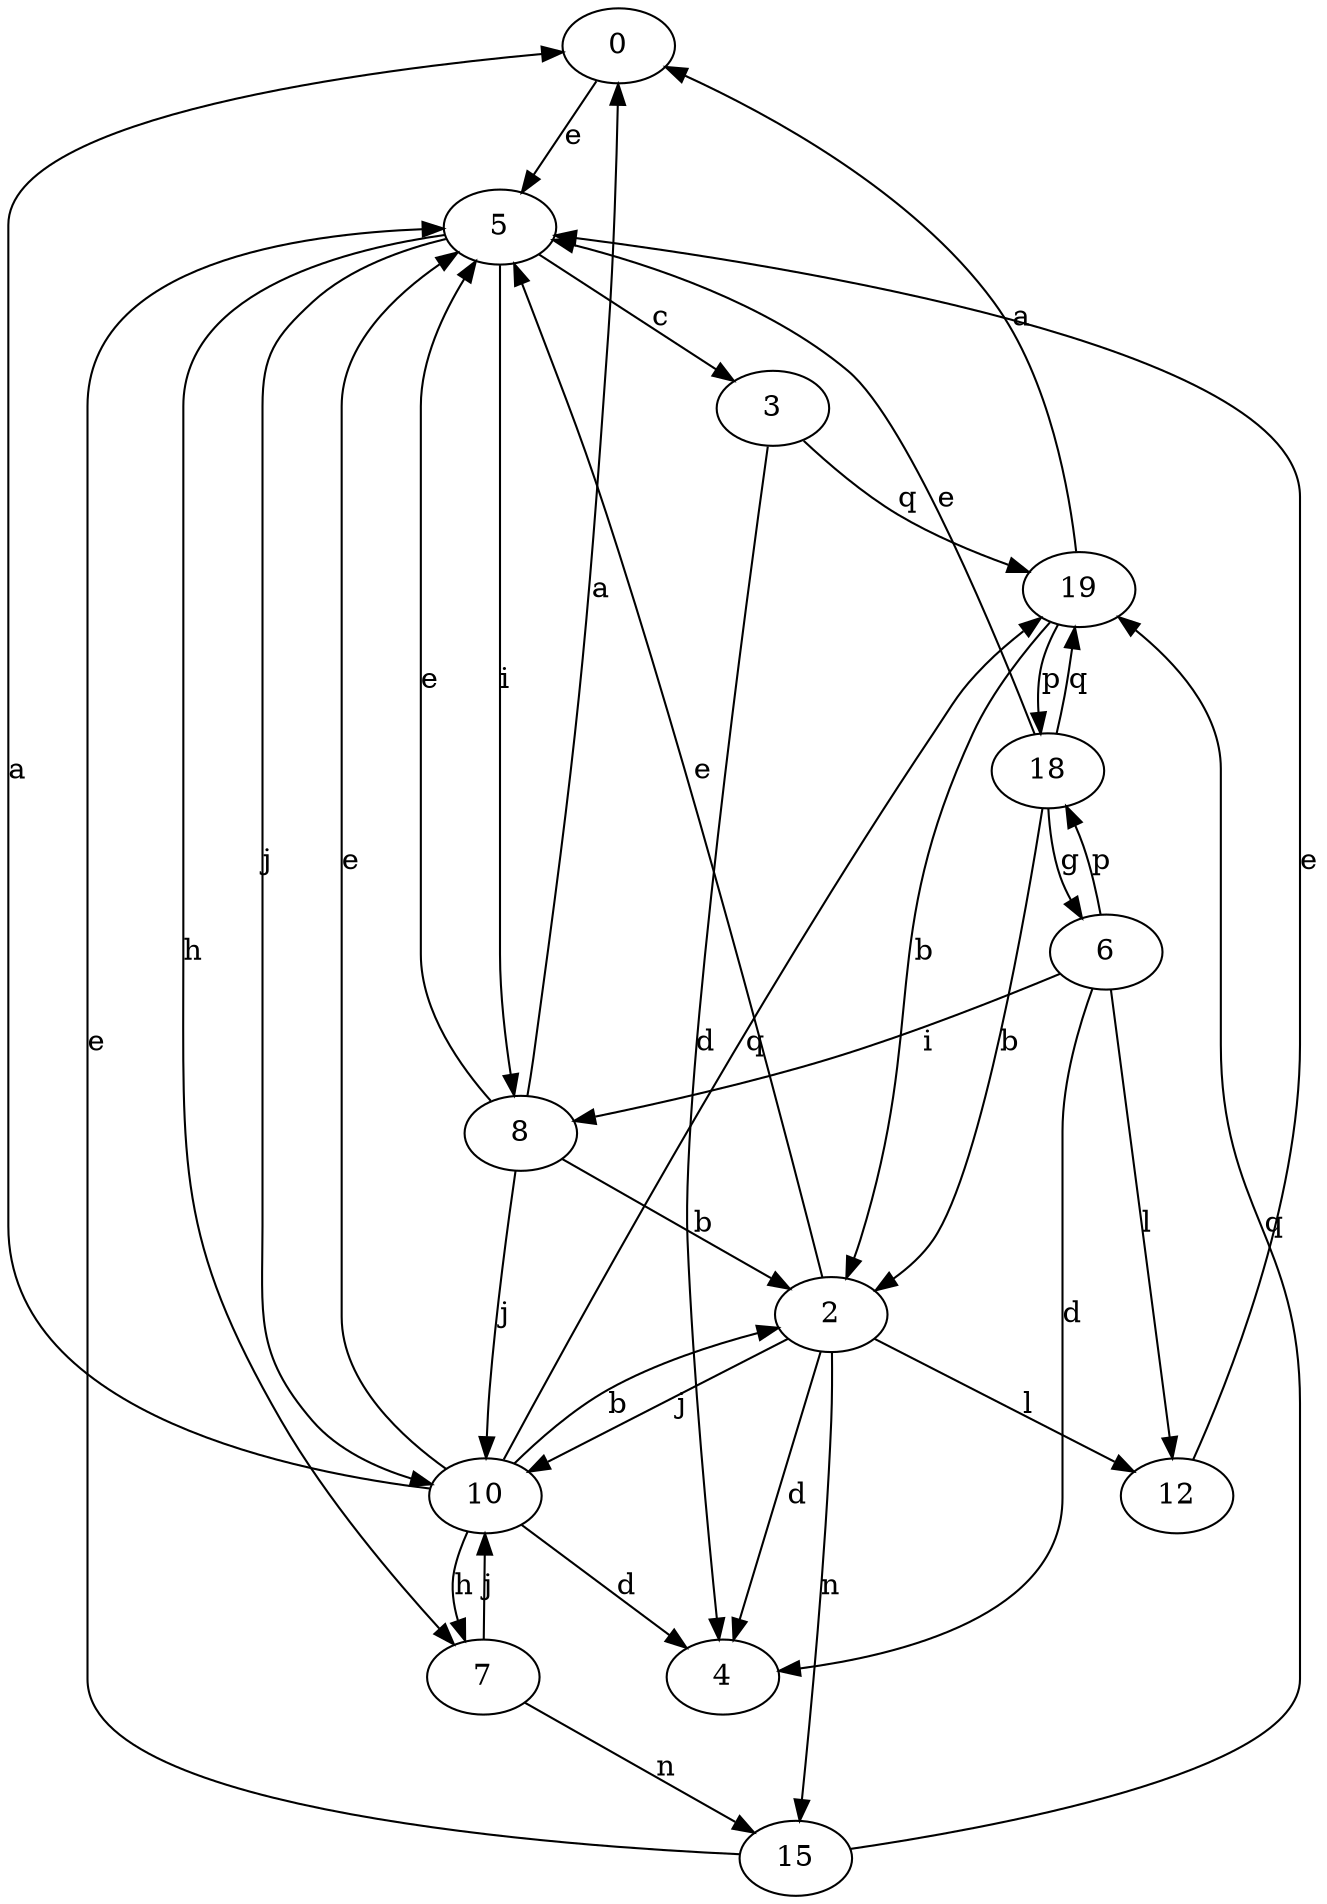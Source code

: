 strict digraph  {
0;
2;
3;
4;
5;
6;
7;
8;
10;
12;
15;
18;
19;
0 -> 5  [label=e];
2 -> 4  [label=d];
2 -> 5  [label=e];
2 -> 10  [label=j];
2 -> 12  [label=l];
2 -> 15  [label=n];
3 -> 4  [label=d];
3 -> 19  [label=q];
5 -> 3  [label=c];
5 -> 7  [label=h];
5 -> 8  [label=i];
5 -> 10  [label=j];
6 -> 4  [label=d];
6 -> 8  [label=i];
6 -> 12  [label=l];
6 -> 18  [label=p];
7 -> 10  [label=j];
7 -> 15  [label=n];
8 -> 0  [label=a];
8 -> 2  [label=b];
8 -> 5  [label=e];
8 -> 10  [label=j];
10 -> 0  [label=a];
10 -> 2  [label=b];
10 -> 4  [label=d];
10 -> 5  [label=e];
10 -> 7  [label=h];
10 -> 19  [label=q];
12 -> 5  [label=e];
15 -> 5  [label=e];
15 -> 19  [label=q];
18 -> 2  [label=b];
18 -> 5  [label=e];
18 -> 6  [label=g];
18 -> 19  [label=q];
19 -> 0  [label=a];
19 -> 2  [label=b];
19 -> 18  [label=p];
}
